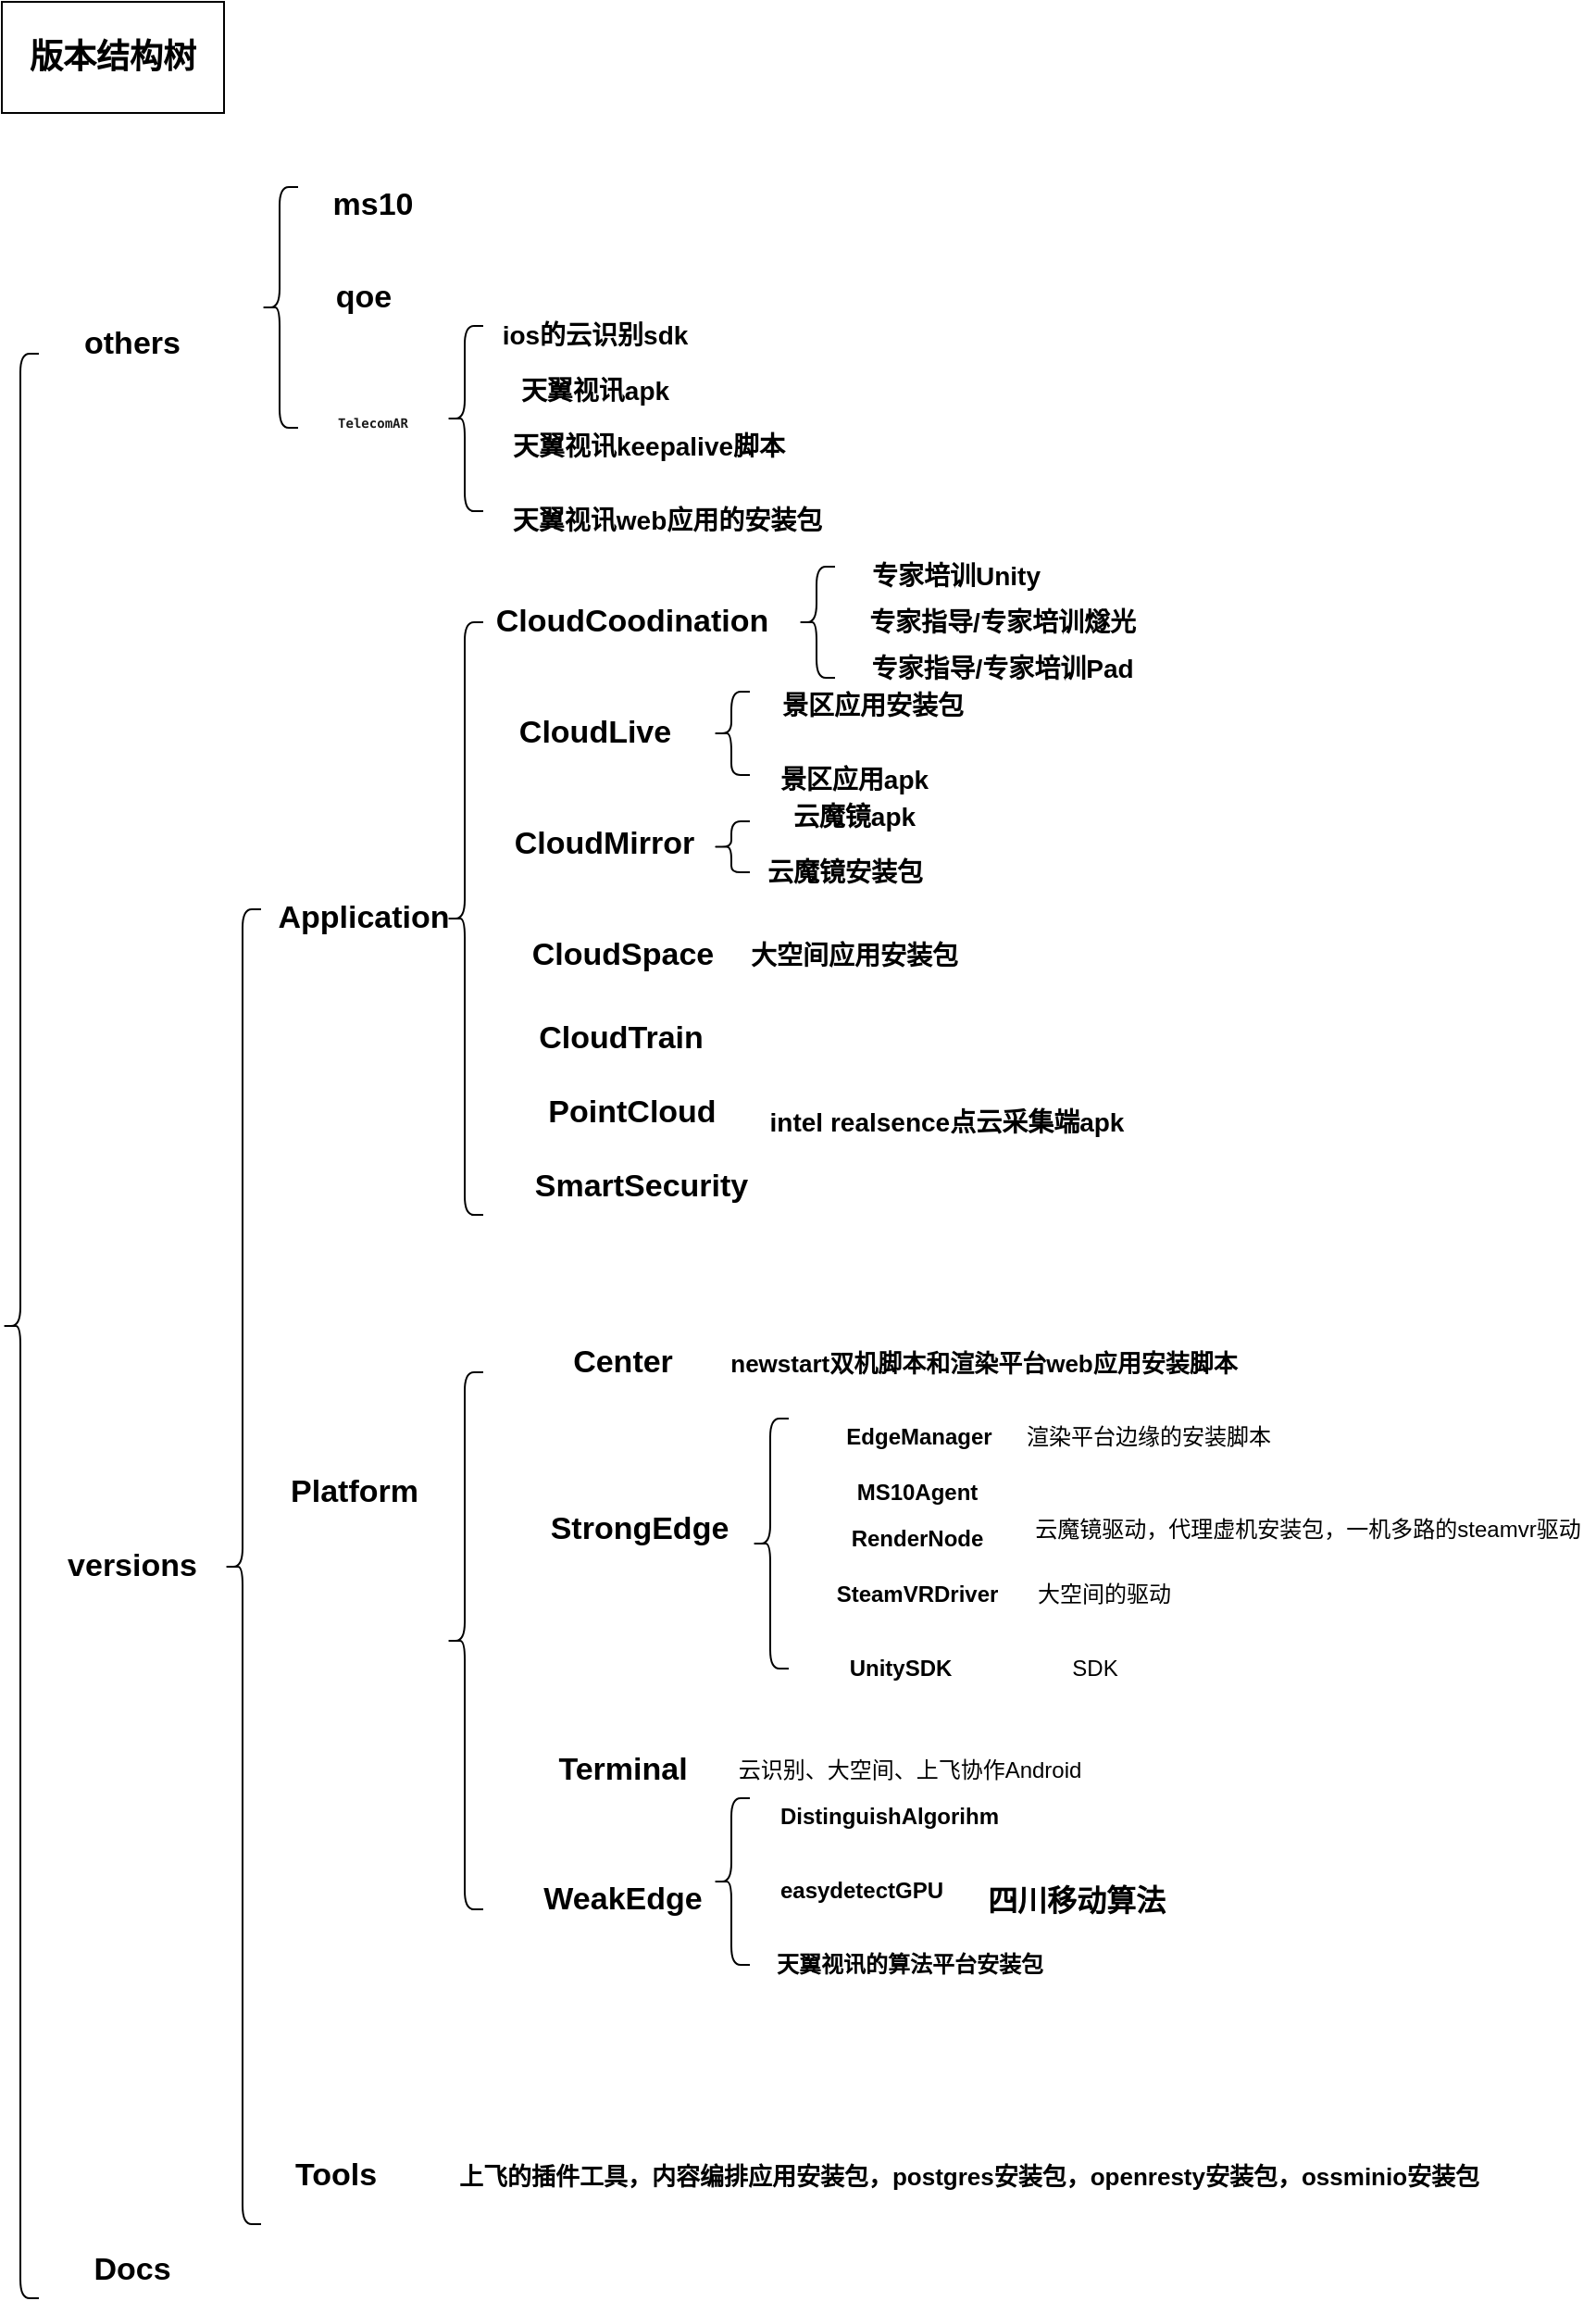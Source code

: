 <mxfile version="14.2.9" type="github" pages="2">
  <diagram id="jQa9sGm4R0DZDFu90RpT" name="Page-1">
    <mxGraphModel dx="1182" dy="764" grid="1" gridSize="10" guides="1" tooltips="1" connect="1" arrows="1" fold="1" page="1" pageScale="1" pageWidth="827" pageHeight="1169" math="0" shadow="0">
      <root>
        <mxCell id="0" />
        <mxCell id="1" parent="0" />
        <mxCell id="32XMmCokE1lOzzrugzDl-2" value="版本结构树" style="rounded=0;whiteSpace=wrap;html=1;fontStyle=1;fontSize=18;" parent="1" vertex="1">
          <mxGeometry x="20" y="10" width="120" height="60" as="geometry" />
        </mxCell>
        <mxCell id="8WR-aKJWOomidM0wkgMh-3" value="ios的云识别sdk" style="text;html=1;resizable=0;autosize=1;align=center;verticalAlign=middle;points=[];fillColor=none;strokeColor=none;rounded=0;fontStyle=1;fontSize=14;" parent="1" vertex="1">
          <mxGeometry x="280" y="180" width="120" height="20" as="geometry" />
        </mxCell>
        <mxCell id="8WR-aKJWOomidM0wkgMh-4" value="天翼视讯apk" style="text;html=1;resizable=0;autosize=1;align=center;verticalAlign=middle;points=[];fillColor=none;strokeColor=none;rounded=0;fontStyle=1;fontSize=14;" parent="1" vertex="1">
          <mxGeometry x="290" y="210" width="100" height="20" as="geometry" />
        </mxCell>
        <mxCell id="8WR-aKJWOomidM0wkgMh-5" value="天翼视讯keepalive脚本" style="text;html=1;resizable=0;autosize=1;align=center;verticalAlign=middle;points=[];fillColor=none;strokeColor=none;rounded=0;fontStyle=1;fontSize=14;" parent="1" vertex="1">
          <mxGeometry x="289" y="240" width="160" height="20" as="geometry" />
        </mxCell>
        <mxCell id="8WR-aKJWOomidM0wkgMh-6" value="天翼视讯web应用的安装包" style="text;html=1;resizable=0;autosize=1;align=center;verticalAlign=middle;points=[];fillColor=none;strokeColor=none;rounded=0;fontStyle=1;fontSize=14;" parent="1" vertex="1">
          <mxGeometry x="289" y="280" width="180" height="20" as="geometry" />
        </mxCell>
        <mxCell id="8WR-aKJWOomidM0wkgMh-7" value="" style="shape=curlyBracket;whiteSpace=wrap;html=1;rounded=1;" parent="1" vertex="1">
          <mxGeometry x="160" y="110" width="20" height="130" as="geometry" />
        </mxCell>
        <mxCell id="8WR-aKJWOomidM0wkgMh-10" value="" style="shape=curlyBracket;whiteSpace=wrap;html=1;rounded=1;size=0.5;" parent="1" vertex="1">
          <mxGeometry x="260" y="185" width="20" height="100" as="geometry" />
        </mxCell>
        <mxCell id="8WR-aKJWOomidM0wkgMh-12" value="" style="shape=curlyBracket;whiteSpace=wrap;html=1;rounded=1;" parent="1" vertex="1">
          <mxGeometry x="20" y="200" width="20" height="1050" as="geometry" />
        </mxCell>
        <mxCell id="8WR-aKJWOomidM0wkgMh-14" value="Docs" style="text;html=1;resizable=0;autosize=1;align=center;verticalAlign=middle;points=[];fillColor=none;strokeColor=none;rounded=0;fontSize=17;fontStyle=1" parent="1" vertex="1">
          <mxGeometry x="60" y="1220" width="60" height="30" as="geometry" />
        </mxCell>
        <mxCell id="8WR-aKJWOomidM0wkgMh-15" value="versions" style="text;html=1;resizable=0;autosize=1;align=center;verticalAlign=middle;points=[];fillColor=none;strokeColor=none;rounded=0;fontSize=17;fontStyle=1" parent="1" vertex="1">
          <mxGeometry x="45" y="840" width="90" height="30" as="geometry" />
        </mxCell>
        <mxCell id="8WR-aKJWOomidM0wkgMh-16" value="others" style="text;html=1;resizable=0;autosize=1;align=center;verticalAlign=middle;points=[];fillColor=none;strokeColor=none;rounded=0;fontSize=17;fontStyle=1" parent="1" vertex="1">
          <mxGeometry x="55" y="180" width="70" height="30" as="geometry" />
        </mxCell>
        <mxCell id="8WR-aKJWOomidM0wkgMh-17" value="ms10" style="text;html=1;resizable=0;autosize=1;align=center;verticalAlign=middle;points=[];fillColor=none;strokeColor=none;rounded=0;fontStyle=1;fontSize=17;" parent="1" vertex="1">
          <mxGeometry x="190" y="105" width="60" height="30" as="geometry" />
        </mxCell>
        <mxCell id="8WR-aKJWOomidM0wkgMh-18" value="qoe" style="text;html=1;resizable=0;autosize=1;align=center;verticalAlign=middle;points=[];fillColor=none;strokeColor=none;rounded=0;fontStyle=1;fontSize=17;" parent="1" vertex="1">
          <mxGeometry x="190" y="155" width="50" height="30" as="geometry" />
        </mxCell>
        <mxCell id="8WR-aKJWOomidM0wkgMh-19" value="&lt;span style=&quot;color: rgb(26, 26, 26); font-family: monospace; font-size: 7px;&quot;&gt;TelecomAR&lt;/span&gt;" style="text;html=1;resizable=0;autosize=1;align=center;verticalAlign=middle;points=[];fillColor=none;strokeColor=none;rounded=0;fontStyle=1;fontSize=17;" parent="1" vertex="1">
          <mxGeometry x="180" y="220" width="80" height="30" as="geometry" />
        </mxCell>
        <mxCell id="8WR-aKJWOomidM0wkgMh-23" value="Application" style="text;html=1;resizable=0;autosize=1;align=center;verticalAlign=middle;points=[];fillColor=none;strokeColor=none;rounded=0;fontStyle=1;fontSize=17;" parent="1" vertex="1">
          <mxGeometry x="160" y="490" width="110" height="30" as="geometry" />
        </mxCell>
        <mxCell id="8WR-aKJWOomidM0wkgMh-24" value="Platform" style="text;html=1;resizable=0;autosize=1;align=center;verticalAlign=middle;points=[];fillColor=none;strokeColor=none;rounded=0;fontStyle=1;fontSize=17;" parent="1" vertex="1">
          <mxGeometry x="170" y="800" width="80" height="30" as="geometry" />
        </mxCell>
        <mxCell id="8WR-aKJWOomidM0wkgMh-25" value="Tools" style="text;html=1;resizable=0;autosize=1;align=center;verticalAlign=middle;points=[];fillColor=none;strokeColor=none;rounded=0;fontStyle=1;fontSize=17;" parent="1" vertex="1">
          <mxGeometry x="170" y="1169" width="60" height="30" as="geometry" />
        </mxCell>
        <mxCell id="8WR-aKJWOomidM0wkgMh-26" value="" style="shape=curlyBracket;whiteSpace=wrap;html=1;rounded=1;fontSize=18;" parent="1" vertex="1">
          <mxGeometry x="140" y="500" width="20" height="710" as="geometry" />
        </mxCell>
        <mxCell id="8WR-aKJWOomidM0wkgMh-28" value="CloudCoodination" style="text;html=1;resizable=0;autosize=1;align=center;verticalAlign=middle;points=[];fillColor=none;strokeColor=none;rounded=0;fontStyle=1;fontSize=17;" parent="1" vertex="1">
          <mxGeometry x="280" y="330" width="160" height="30" as="geometry" />
        </mxCell>
        <mxCell id="8WR-aKJWOomidM0wkgMh-29" value="" style="shape=curlyBracket;whiteSpace=wrap;html=1;rounded=1;fontSize=18;" parent="1" vertex="1">
          <mxGeometry x="260" y="345" width="20" height="320" as="geometry" />
        </mxCell>
        <mxCell id="8WR-aKJWOomidM0wkgMh-30" value="CloudLive" style="text;html=1;resizable=0;autosize=1;align=center;verticalAlign=middle;points=[];fillColor=none;strokeColor=none;rounded=0;fontStyle=1;fontSize=17;" parent="1" vertex="1">
          <mxGeometry x="290" y="390" width="100" height="30" as="geometry" />
        </mxCell>
        <mxCell id="8WR-aKJWOomidM0wkgMh-31" value="CloudMirror" style="text;html=1;resizable=0;autosize=1;align=center;verticalAlign=middle;points=[];fillColor=none;strokeColor=none;rounded=0;fontStyle=1;fontSize=17;" parent="1" vertex="1">
          <mxGeometry x="290" y="450" width="110" height="30" as="geometry" />
        </mxCell>
        <mxCell id="8WR-aKJWOomidM0wkgMh-32" value="CloudSpace" style="text;html=1;resizable=0;autosize=1;align=center;verticalAlign=middle;points=[];fillColor=none;strokeColor=none;rounded=0;fontStyle=1;fontSize=17;" parent="1" vertex="1">
          <mxGeometry x="300" y="510" width="110" height="30" as="geometry" />
        </mxCell>
        <mxCell id="8WR-aKJWOomidM0wkgMh-33" value="CloudTrain" style="text;html=1;resizable=0;autosize=1;align=center;verticalAlign=middle;points=[];fillColor=none;strokeColor=none;rounded=0;fontStyle=1;fontSize=17;" parent="1" vertex="1">
          <mxGeometry x="304" y="555" width="100" height="30" as="geometry" />
        </mxCell>
        <mxCell id="8WR-aKJWOomidM0wkgMh-34" value="PointCloud" style="text;html=1;resizable=0;autosize=1;align=center;verticalAlign=middle;points=[];fillColor=none;strokeColor=none;rounded=0;fontStyle=1;fontSize=17;" parent="1" vertex="1">
          <mxGeometry x="305" y="595" width="110" height="30" as="geometry" />
        </mxCell>
        <mxCell id="8WR-aKJWOomidM0wkgMh-35" value="SmartSecurity" style="text;html=1;resizable=0;autosize=1;align=center;verticalAlign=middle;points=[];fillColor=none;strokeColor=none;rounded=0;fontStyle=1;fontSize=17;" parent="1" vertex="1">
          <mxGeometry x="300" y="635" width="130" height="30" as="geometry" />
        </mxCell>
        <mxCell id="8WR-aKJWOomidM0wkgMh-36" value="专家培训Unity" style="text;html=1;resizable=0;autosize=1;align=center;verticalAlign=middle;points=[];fillColor=none;strokeColor=none;rounded=0;fontStyle=1;fontSize=14;" parent="1" vertex="1">
          <mxGeometry x="480" y="310" width="110" height="20" as="geometry" />
        </mxCell>
        <mxCell id="8WR-aKJWOomidM0wkgMh-37" value="" style="shape=curlyBracket;whiteSpace=wrap;html=1;rounded=1;fontSize=18;size=0.5;" parent="1" vertex="1">
          <mxGeometry x="450" y="315" width="20" height="60" as="geometry" />
        </mxCell>
        <mxCell id="8WR-aKJWOomidM0wkgMh-38" value="专家指导/专家培训燧光" style="text;html=1;resizable=0;autosize=1;align=center;verticalAlign=middle;points=[];fillColor=none;strokeColor=none;rounded=0;fontStyle=1;fontSize=14;" parent="1" vertex="1">
          <mxGeometry x="480" y="335" width="160" height="20" as="geometry" />
        </mxCell>
        <mxCell id="8WR-aKJWOomidM0wkgMh-39" value="专家指导/专家培训Pad" style="text;html=1;resizable=0;autosize=1;align=center;verticalAlign=middle;points=[];fillColor=none;strokeColor=none;rounded=0;fontStyle=1;fontSize=14;" parent="1" vertex="1">
          <mxGeometry x="480" y="360" width="160" height="20" as="geometry" />
        </mxCell>
        <mxCell id="8WR-aKJWOomidM0wkgMh-41" value="" style="shape=curlyBracket;whiteSpace=wrap;html=1;rounded=1;fontSize=18;size=0.5;" parent="1" vertex="1">
          <mxGeometry x="404" y="382.5" width="20" height="45" as="geometry" />
        </mxCell>
        <mxCell id="8WR-aKJWOomidM0wkgMh-42" value="景区应用安装包" style="text;html=1;resizable=0;autosize=1;align=center;verticalAlign=middle;points=[];fillColor=none;strokeColor=none;rounded=0;fontStyle=1;fontSize=14;" parent="1" vertex="1">
          <mxGeometry x="435" y="380" width="110" height="20" as="geometry" />
        </mxCell>
        <mxCell id="8WR-aKJWOomidM0wkgMh-43" value="景区应用apk" style="text;html=1;resizable=0;autosize=1;align=center;verticalAlign=middle;points=[];fillColor=none;strokeColor=none;rounded=0;fontStyle=1;fontSize=14;" parent="1" vertex="1">
          <mxGeometry x="430" y="420" width="100" height="20" as="geometry" />
        </mxCell>
        <mxCell id="8WR-aKJWOomidM0wkgMh-44" value="" style="shape=curlyBracket;whiteSpace=wrap;html=1;rounded=1;fontSize=18;size=0.5;" parent="1" vertex="1">
          <mxGeometry x="404" y="452.5" width="20" height="27.5" as="geometry" />
        </mxCell>
        <mxCell id="8WR-aKJWOomidM0wkgMh-45" value="云魔镜apk" style="text;html=1;resizable=0;autosize=1;align=center;verticalAlign=middle;points=[];fillColor=none;strokeColor=none;rounded=0;fontStyle=1;fontSize=14;" parent="1" vertex="1">
          <mxGeometry x="440" y="440" width="80" height="20" as="geometry" />
        </mxCell>
        <mxCell id="8WR-aKJWOomidM0wkgMh-46" value="云魔镜安装包" style="text;html=1;resizable=0;autosize=1;align=center;verticalAlign=middle;points=[];fillColor=none;strokeColor=none;rounded=0;fontStyle=1;fontSize=14;" parent="1" vertex="1">
          <mxGeometry x="425" y="470" width="100" height="20" as="geometry" />
        </mxCell>
        <mxCell id="8WR-aKJWOomidM0wkgMh-47" value="大空间应用安装包" style="text;html=1;resizable=0;autosize=1;align=center;verticalAlign=middle;points=[];fillColor=none;strokeColor=none;rounded=0;fontStyle=1;fontSize=14;" parent="1" vertex="1">
          <mxGeometry x="415" y="515" width="130" height="20" as="geometry" />
        </mxCell>
        <mxCell id="8WR-aKJWOomidM0wkgMh-48" value="intel realsence点云采集端apk" style="text;html=1;resizable=0;autosize=1;align=center;verticalAlign=middle;points=[];fillColor=none;strokeColor=none;rounded=0;fontStyle=1;fontSize=14;" parent="1" vertex="1">
          <mxGeometry x="425" y="605" width="210" height="20" as="geometry" />
        </mxCell>
        <mxCell id="8WR-aKJWOomidM0wkgMh-53" value="" style="shape=curlyBracket;whiteSpace=wrap;html=1;rounded=1;fontSize=14;" parent="1" vertex="1">
          <mxGeometry x="260" y="750" width="20" height="290" as="geometry" />
        </mxCell>
        <mxCell id="8WR-aKJWOomidM0wkgMh-54" value="Center" style="text;html=1;resizable=0;autosize=1;align=center;verticalAlign=middle;points=[];fillColor=none;strokeColor=none;rounded=0;fontStyle=1;fontSize=17;" parent="1" vertex="1">
          <mxGeometry x="320" y="730" width="70" height="30" as="geometry" />
        </mxCell>
        <mxCell id="8WR-aKJWOomidM0wkgMh-55" value="StrongEdge" style="text;html=1;resizable=0;autosize=1;align=center;verticalAlign=middle;points=[];fillColor=none;strokeColor=none;rounded=0;fontStyle=1;fontSize=17;" parent="1" vertex="1">
          <mxGeometry x="309" y="820" width="110" height="30" as="geometry" />
        </mxCell>
        <mxCell id="8WR-aKJWOomidM0wkgMh-56" value="Terminal" style="text;html=1;resizable=0;autosize=1;align=center;verticalAlign=middle;points=[];fillColor=none;strokeColor=none;rounded=0;fontStyle=1;fontSize=17;" parent="1" vertex="1">
          <mxGeometry x="310" y="950" width="90" height="30" as="geometry" />
        </mxCell>
        <mxCell id="8WR-aKJWOomidM0wkgMh-57" value="WeakEdge" style="text;html=1;resizable=0;autosize=1;align=center;verticalAlign=middle;points=[];fillColor=none;strokeColor=none;rounded=0;fontStyle=1;fontSize=17;" parent="1" vertex="1">
          <mxGeometry x="305" y="1020" width="100" height="30" as="geometry" />
        </mxCell>
        <mxCell id="8WR-aKJWOomidM0wkgMh-58" value="上飞的插件工具，内容编排应用安装包，postgres安装包，openresty安装包，ossminio安装包" style="text;html=1;resizable=0;autosize=1;align=center;verticalAlign=middle;points=[];fillColor=none;strokeColor=none;rounded=0;fontStyle=1;fontSize=13;" parent="1" vertex="1">
          <mxGeometry x="257" y="1174" width="570" height="20" as="geometry" />
        </mxCell>
        <mxCell id="8WR-aKJWOomidM0wkgMh-59" value="newstart双机脚本和渲染平台web应用安装脚本" style="text;html=1;resizable=0;autosize=1;align=center;verticalAlign=middle;points=[];fillColor=none;strokeColor=none;rounded=0;fontStyle=1;fontSize=13;" parent="1" vertex="1">
          <mxGeometry x="405" y="735" width="290" height="20" as="geometry" />
        </mxCell>
        <mxCell id="8WR-aKJWOomidM0wkgMh-60" value="EdgeManager" style="text;html=1;resizable=0;autosize=1;align=center;verticalAlign=middle;points=[];fillColor=none;strokeColor=none;rounded=0;fontStyle=1;fontSize=12;" parent="1" vertex="1">
          <mxGeometry x="470" y="775" width="90" height="20" as="geometry" />
        </mxCell>
        <mxCell id="8WR-aKJWOomidM0wkgMh-61" value="MS10Agent" style="text;html=1;resizable=0;autosize=1;align=center;verticalAlign=middle;points=[];fillColor=none;strokeColor=none;rounded=0;fontStyle=1;fontSize=12;" parent="1" vertex="1">
          <mxGeometry x="474" y="805" width="80" height="20" as="geometry" />
        </mxCell>
        <mxCell id="8WR-aKJWOomidM0wkgMh-62" value="RenderNode" style="text;html=1;resizable=0;autosize=1;align=center;verticalAlign=middle;points=[];fillColor=none;strokeColor=none;rounded=0;fontStyle=1;fontSize=12;" parent="1" vertex="1">
          <mxGeometry x="469" y="830" width="90" height="20" as="geometry" />
        </mxCell>
        <mxCell id="8WR-aKJWOomidM0wkgMh-63" value="SteamVRDriver" style="text;html=1;resizable=0;autosize=1;align=center;verticalAlign=middle;points=[];fillColor=none;strokeColor=none;rounded=0;fontStyle=1;fontSize=12;" parent="1" vertex="1">
          <mxGeometry x="464" y="860" width="100" height="20" as="geometry" />
        </mxCell>
        <mxCell id="8WR-aKJWOomidM0wkgMh-64" value="UnitySDK" style="text;html=1;resizable=0;autosize=1;align=center;verticalAlign=middle;points=[];fillColor=none;strokeColor=none;rounded=0;fontStyle=1;fontSize=12;" parent="1" vertex="1">
          <mxGeometry x="470" y="900" width="70" height="20" as="geometry" />
        </mxCell>
        <mxCell id="8WR-aKJWOomidM0wkgMh-65" value="" style="shape=curlyBracket;whiteSpace=wrap;html=1;rounded=1;fontSize=13;" parent="1" vertex="1">
          <mxGeometry x="425" y="775" width="20" height="135" as="geometry" />
        </mxCell>
        <mxCell id="8WR-aKJWOomidM0wkgMh-66" value="渲染平台边缘的安装脚本" style="text;html=1;resizable=0;autosize=1;align=center;verticalAlign=middle;points=[];fillColor=none;strokeColor=none;rounded=0;fontStyle=0;fontSize=12;" parent="1" vertex="1">
          <mxGeometry x="564" y="775" width="150" height="20" as="geometry" />
        </mxCell>
        <mxCell id="8WR-aKJWOomidM0wkgMh-67" value="云魔镜驱动，代理虚机安装包，一机多路的steamvr驱动" style="text;html=1;resizable=0;autosize=1;align=center;verticalAlign=middle;points=[];fillColor=none;strokeColor=none;rounded=0;fontStyle=0;fontSize=12;" parent="1" vertex="1">
          <mxGeometry x="570" y="825" width="310" height="20" as="geometry" />
        </mxCell>
        <mxCell id="8WR-aKJWOomidM0wkgMh-68" value="大空间的驱动" style="text;html=1;resizable=0;autosize=1;align=center;verticalAlign=middle;points=[];fillColor=none;strokeColor=none;rounded=0;fontStyle=0;fontSize=12;" parent="1" vertex="1">
          <mxGeometry x="570" y="860" width="90" height="20" as="geometry" />
        </mxCell>
        <mxCell id="8WR-aKJWOomidM0wkgMh-69" value="SDK" style="text;html=1;resizable=0;autosize=1;align=center;verticalAlign=middle;points=[];fillColor=none;strokeColor=none;rounded=0;fontStyle=0;fontSize=12;" parent="1" vertex="1">
          <mxGeometry x="590" y="900" width="40" height="20" as="geometry" />
        </mxCell>
        <mxCell id="8WR-aKJWOomidM0wkgMh-70" value="云识别、大空间、上飞协作Android" style="text;html=1;resizable=0;autosize=1;align=center;verticalAlign=middle;points=[];fillColor=none;strokeColor=none;rounded=0;fontStyle=0;fontSize=12;" parent="1" vertex="1">
          <mxGeometry x="410" y="955" width="200" height="20" as="geometry" />
        </mxCell>
        <mxCell id="8WR-aKJWOomidM0wkgMh-71" value="" style="shape=curlyBracket;whiteSpace=wrap;html=1;rounded=1;fontSize=13;" parent="1" vertex="1">
          <mxGeometry x="404" y="980" width="20" height="90" as="geometry" />
        </mxCell>
        <mxCell id="8WR-aKJWOomidM0wkgMh-72" value="DistinguishAlgorihm" style="text;html=1;resizable=0;autosize=1;align=center;verticalAlign=middle;points=[];fillColor=none;strokeColor=none;rounded=0;fontStyle=1;fontSize=12;" parent="1" vertex="1">
          <mxGeometry x="434" y="980" width="130" height="20" as="geometry" />
        </mxCell>
        <mxCell id="8WR-aKJWOomidM0wkgMh-73" value="easydetectGPU" style="text;html=1;resizable=0;autosize=1;align=center;verticalAlign=middle;points=[];fillColor=none;strokeColor=none;rounded=0;fontStyle=1;fontSize=12;" parent="1" vertex="1">
          <mxGeometry x="434" y="1020" width="100" height="20" as="geometry" />
        </mxCell>
        <mxCell id="8WR-aKJWOomidM0wkgMh-74" value="天翼视讯的算法平台安装包" style="text;html=1;resizable=0;autosize=1;align=center;verticalAlign=middle;points=[];fillColor=none;strokeColor=none;rounded=0;fontStyle=1;fontSize=12;" parent="1" vertex="1">
          <mxGeometry x="430" y="1060" width="160" height="20" as="geometry" />
        </mxCell>
        <mxCell id="8WR-aKJWOomidM0wkgMh-76" value="&lt;pre style=&quot;font-family: 宋体; font-size: 12pt;&quot;&gt;&lt;span style=&quot;&quot;&gt;四川移动算法&lt;/span&gt;&lt;/pre&gt;" style="text;html=1;resizable=0;autosize=1;align=center;verticalAlign=middle;points=[];fillColor=none;strokeColor=none;rounded=0;fontStyle=1;fontSize=12;labelBackgroundColor=#ffffff;" parent="1" vertex="1">
          <mxGeometry x="540" y="1010" width="120" height="50" as="geometry" />
        </mxCell>
      </root>
    </mxGraphModel>
  </diagram>
  <diagram id="hz5sy0NaJAC6ZRI45JpO" name="第 2 页">
    <mxGraphModel dx="868" dy="433" grid="1" gridSize="10" guides="1" tooltips="1" connect="1" arrows="1" fold="1" page="1" pageScale="1" pageWidth="827" pageHeight="1169" math="0" shadow="0">
      <root>
        <mxCell id="wYiromf9dic1UQOpbPdD-0" />
        <mxCell id="wYiromf9dic1UQOpbPdD-1" parent="wYiromf9dic1UQOpbPdD-0" />
      </root>
    </mxGraphModel>
  </diagram>
</mxfile>
